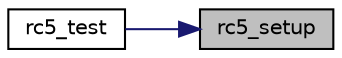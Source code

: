 digraph "rc5_setup"
{
 // LATEX_PDF_SIZE
  edge [fontname="Helvetica",fontsize="10",labelfontname="Helvetica",labelfontsize="10"];
  node [fontname="Helvetica",fontsize="10",shape=record];
  rankdir="RL";
  Node12 [label="rc5_setup",height=0.2,width=0.4,color="black", fillcolor="grey75", style="filled", fontcolor="black",tooltip="Initialize the LTC_RC5 block cipher."];
  Node12 -> Node13 [dir="back",color="midnightblue",fontsize="10",style="solid",fontname="Helvetica"];
  Node13 [label="rc5_test",height=0.2,width=0.4,color="black", fillcolor="white", style="filled",URL="$rc5_8c.html#ae148891e5f29f2ce908358bc05667d81",tooltip="Performs a self-test of the LTC_RC5 block cipher."];
}
